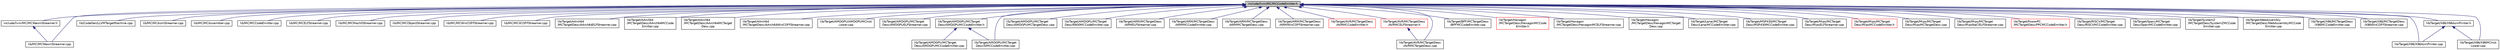 digraph "include/llvm/MC/MCCodeEmitter.h"
{
 // LATEX_PDF_SIZE
  bgcolor="transparent";
  edge [fontname="Helvetica",fontsize="10",labelfontname="Helvetica",labelfontsize="10"];
  node [fontname="Helvetica",fontsize="10",shape="box"];
  Node1 [label="include/llvm/MC/MCCodeEmitter.h",height=0.2,width=0.4,color="black", fillcolor="grey75", style="filled", fontcolor="black",tooltip=" "];
  Node1 -> Node2 [dir="back",color="midnightblue",fontsize="10",style="solid",fontname="Helvetica"];
  Node2 [label="include/llvm/MC/MCWasmStreamer.h",height=0.2,width=0.4,color="black",URL="$MCWasmStreamer_8h.html",tooltip=" "];
  Node2 -> Node3 [dir="back",color="midnightblue",fontsize="10",style="solid",fontname="Helvetica"];
  Node3 [label="lib/MC/MCWasmStreamer.cpp",height=0.2,width=0.4,color="black",URL="$MCWasmStreamer_8cpp.html",tooltip=" "];
  Node1 -> Node4 [dir="back",color="midnightblue",fontsize="10",style="solid",fontname="Helvetica"];
  Node4 [label="lib/CodeGen/LLVMTargetMachine.cpp",height=0.2,width=0.4,color="black",URL="$LLVMTargetMachine_8cpp.html",tooltip=" "];
  Node1 -> Node5 [dir="back",color="midnightblue",fontsize="10",style="solid",fontname="Helvetica"];
  Node5 [label="lib/MC/MCAsmStreamer.cpp",height=0.2,width=0.4,color="black",URL="$MCAsmStreamer_8cpp.html",tooltip=" "];
  Node1 -> Node6 [dir="back",color="midnightblue",fontsize="10",style="solid",fontname="Helvetica"];
  Node6 [label="lib/MC/MCAssembler.cpp",height=0.2,width=0.4,color="black",URL="$MCAssembler_8cpp.html",tooltip=" "];
  Node1 -> Node7 [dir="back",color="midnightblue",fontsize="10",style="solid",fontname="Helvetica"];
  Node7 [label="lib/MC/MCCodeEmitter.cpp",height=0.2,width=0.4,color="black",URL="$MCCodeEmitter_8cpp.html",tooltip=" "];
  Node1 -> Node8 [dir="back",color="midnightblue",fontsize="10",style="solid",fontname="Helvetica"];
  Node8 [label="lib/MC/MCELFStreamer.cpp",height=0.2,width=0.4,color="black",URL="$MCELFStreamer_8cpp.html",tooltip=" "];
  Node1 -> Node9 [dir="back",color="midnightblue",fontsize="10",style="solid",fontname="Helvetica"];
  Node9 [label="lib/MC/MCMachOStreamer.cpp",height=0.2,width=0.4,color="black",URL="$MCMachOStreamer_8cpp.html",tooltip=" "];
  Node1 -> Node10 [dir="back",color="midnightblue",fontsize="10",style="solid",fontname="Helvetica"];
  Node10 [label="lib/MC/MCObjectStreamer.cpp",height=0.2,width=0.4,color="black",URL="$MCObjectStreamer_8cpp.html",tooltip=" "];
  Node1 -> Node3 [dir="back",color="midnightblue",fontsize="10",style="solid",fontname="Helvetica"];
  Node1 -> Node11 [dir="back",color="midnightblue",fontsize="10",style="solid",fontname="Helvetica"];
  Node11 [label="lib/MC/MCWinCOFFStreamer.cpp",height=0.2,width=0.4,color="black",URL="$MCWinCOFFStreamer_8cpp.html",tooltip=" "];
  Node1 -> Node12 [dir="back",color="midnightblue",fontsize="10",style="solid",fontname="Helvetica"];
  Node12 [label="lib/MC/MCXCOFFStreamer.cpp",height=0.2,width=0.4,color="black",URL="$MCXCOFFStreamer_8cpp.html",tooltip=" "];
  Node1 -> Node13 [dir="back",color="midnightblue",fontsize="10",style="solid",fontname="Helvetica"];
  Node13 [label="lib/Target/AArch64\l/MCTargetDesc/AArch64ELFStreamer.cpp",height=0.2,width=0.4,color="black",URL="$AArch64ELFStreamer_8cpp.html",tooltip=" "];
  Node1 -> Node14 [dir="back",color="midnightblue",fontsize="10",style="solid",fontname="Helvetica"];
  Node14 [label="lib/Target/AArch64\l/MCTargetDesc/AArch64MCCode\lEmitter.cpp",height=0.2,width=0.4,color="black",URL="$AArch64MCCodeEmitter_8cpp.html",tooltip=" "];
  Node1 -> Node15 [dir="back",color="midnightblue",fontsize="10",style="solid",fontname="Helvetica"];
  Node15 [label="lib/Target/AArch64\l/MCTargetDesc/AArch64MCTarget\lDesc.cpp",height=0.2,width=0.4,color="black",URL="$AArch64MCTargetDesc_8cpp.html",tooltip=" "];
  Node1 -> Node16 [dir="back",color="midnightblue",fontsize="10",style="solid",fontname="Helvetica"];
  Node16 [label="lib/Target/AArch64\l/MCTargetDesc/AArch64WinCOFFStreamer.cpp",height=0.2,width=0.4,color="black",URL="$AArch64WinCOFFStreamer_8cpp.html",tooltip=" "];
  Node1 -> Node17 [dir="back",color="midnightblue",fontsize="10",style="solid",fontname="Helvetica"];
  Node17 [label="lib/Target/AMDGPU/AMDGPUMCInst\lLower.cpp",height=0.2,width=0.4,color="black",URL="$AMDGPUMCInstLower_8cpp.html",tooltip="Code to lower AMDGPU MachineInstrs to their corresponding MCInst."];
  Node1 -> Node18 [dir="back",color="midnightblue",fontsize="10",style="solid",fontname="Helvetica"];
  Node18 [label="lib/Target/AMDGPU/MCTarget\lDesc/AMDGPUELFStreamer.cpp",height=0.2,width=0.4,color="black",URL="$AMDGPUELFStreamer_8cpp.html",tooltip=" "];
  Node1 -> Node19 [dir="back",color="midnightblue",fontsize="10",style="solid",fontname="Helvetica"];
  Node19 [label="lib/Target/AMDGPU/MCTarget\lDesc/AMDGPUMCCodeEmitter.h",height=0.2,width=0.4,color="black",URL="$AMDGPUMCCodeEmitter_8h.html",tooltip="CodeEmitter interface for R600 and SI codegen."];
  Node19 -> Node20 [dir="back",color="midnightblue",fontsize="10",style="solid",fontname="Helvetica"];
  Node20 [label="lib/Target/AMDGPU/MCTarget\lDesc/AMDGPUMCCodeEmitter.cpp",height=0.2,width=0.4,color="black",URL="$AMDGPUMCCodeEmitter_8cpp.html",tooltip="CodeEmitter interface for R600 and SI codegen."];
  Node19 -> Node21 [dir="back",color="midnightblue",fontsize="10",style="solid",fontname="Helvetica"];
  Node21 [label="lib/Target/AMDGPU/MCTarget\lDesc/SIMCCodeEmitter.cpp",height=0.2,width=0.4,color="black",URL="$SIMCCodeEmitter_8cpp.html",tooltip="The SI code emitter produces machine code that can be executed directly on the GPU device."];
  Node1 -> Node22 [dir="back",color="midnightblue",fontsize="10",style="solid",fontname="Helvetica"];
  Node22 [label="lib/Target/AMDGPU/MCTarget\lDesc/AMDGPUMCTargetDesc.cpp",height=0.2,width=0.4,color="black",URL="$AMDGPUMCTargetDesc_8cpp.html",tooltip="This file provides AMDGPU specific target descriptions."];
  Node1 -> Node23 [dir="back",color="midnightblue",fontsize="10",style="solid",fontname="Helvetica"];
  Node23 [label="lib/Target/AMDGPU/MCTarget\lDesc/R600MCCodeEmitter.cpp",height=0.2,width=0.4,color="black",URL="$R600MCCodeEmitter_8cpp.html",tooltip="The R600 code emitter produces machine code that can be executed directly on the GPU device."];
  Node1 -> Node21 [dir="back",color="midnightblue",fontsize="10",style="solid",fontname="Helvetica"];
  Node1 -> Node24 [dir="back",color="midnightblue",fontsize="10",style="solid",fontname="Helvetica"];
  Node24 [label="lib/Target/ARM/MCTargetDesc\l/ARMELFStreamer.cpp",height=0.2,width=0.4,color="black",URL="$ARMELFStreamer_8cpp.html",tooltip=" "];
  Node1 -> Node25 [dir="back",color="midnightblue",fontsize="10",style="solid",fontname="Helvetica"];
  Node25 [label="lib/Target/ARM/MCTargetDesc\l/ARMMCCodeEmitter.cpp",height=0.2,width=0.4,color="black",URL="$ARMMCCodeEmitter_8cpp.html",tooltip=" "];
  Node1 -> Node26 [dir="back",color="midnightblue",fontsize="10",style="solid",fontname="Helvetica"];
  Node26 [label="lib/Target/ARM/MCTargetDesc\l/ARMMCTargetDesc.cpp",height=0.2,width=0.4,color="black",URL="$ARMMCTargetDesc_8cpp.html",tooltip=" "];
  Node1 -> Node27 [dir="back",color="midnightblue",fontsize="10",style="solid",fontname="Helvetica"];
  Node27 [label="lib/Target/ARM/MCTargetDesc\l/ARMWinCOFFStreamer.cpp",height=0.2,width=0.4,color="black",URL="$ARMWinCOFFStreamer_8cpp.html",tooltip=" "];
  Node1 -> Node28 [dir="back",color="midnightblue",fontsize="10",style="solid",fontname="Helvetica"];
  Node28 [label="lib/Target/AVR/MCTargetDesc\l/AVRMCCodeEmitter.h",height=0.2,width=0.4,color="red",URL="$AVRMCCodeEmitter_8h.html",tooltip=" "];
  Node1 -> Node30 [dir="back",color="midnightblue",fontsize="10",style="solid",fontname="Helvetica"];
  Node30 [label="lib/Target/AVR/MCTargetDesc\l/AVRMCELFStreamer.h",height=0.2,width=0.4,color="red",URL="$AVRMCELFStreamer_8h.html",tooltip=" "];
  Node30 -> Node33 [dir="back",color="midnightblue",fontsize="10",style="solid",fontname="Helvetica"];
  Node33 [label="lib/Target/AVR/MCTargetDesc\l/AVRMCTargetDesc.cpp",height=0.2,width=0.4,color="black",URL="$AVRMCTargetDesc_8cpp.html",tooltip=" "];
  Node1 -> Node33 [dir="back",color="midnightblue",fontsize="10",style="solid",fontname="Helvetica"];
  Node1 -> Node34 [dir="back",color="midnightblue",fontsize="10",style="solid",fontname="Helvetica"];
  Node34 [label="lib/Target/BPF/MCTargetDesc\l/BPFMCCodeEmitter.cpp",height=0.2,width=0.4,color="black",URL="$BPFMCCodeEmitter_8cpp.html",tooltip=" "];
  Node1 -> Node35 [dir="back",color="midnightblue",fontsize="10",style="solid",fontname="Helvetica"];
  Node35 [label="lib/Target/Hexagon\l/MCTargetDesc/HexagonMCCode\lEmitter.h",height=0.2,width=0.4,color="red",URL="$HexagonMCCodeEmitter_8h.html",tooltip="Definition for classes that emit Hexagon machine code from MCInsts."];
  Node1 -> Node38 [dir="back",color="midnightblue",fontsize="10",style="solid",fontname="Helvetica"];
  Node38 [label="lib/Target/Hexagon\l/MCTargetDesc/HexagonMCELFStreamer.cpp",height=0.2,width=0.4,color="black",URL="$HexagonMCELFStreamer_8cpp.html",tooltip=" "];
  Node1 -> Node39 [dir="back",color="midnightblue",fontsize="10",style="solid",fontname="Helvetica"];
  Node39 [label="lib/Target/Hexagon\l/MCTargetDesc/HexagonMCTarget\lDesc.cpp",height=0.2,width=0.4,color="black",URL="$HexagonMCTargetDesc_8cpp.html",tooltip=" "];
  Node1 -> Node40 [dir="back",color="midnightblue",fontsize="10",style="solid",fontname="Helvetica"];
  Node40 [label="lib/Target/Lanai/MCTarget\lDesc/LanaiMCCodeEmitter.cpp",height=0.2,width=0.4,color="black",URL="$LanaiMCCodeEmitter_8cpp.html",tooltip=" "];
  Node1 -> Node41 [dir="back",color="midnightblue",fontsize="10",style="solid",fontname="Helvetica"];
  Node41 [label="lib/Target/MSP430/MCTarget\lDesc/MSP430MCCodeEmitter.cpp",height=0.2,width=0.4,color="black",URL="$MSP430MCCodeEmitter_8cpp.html",tooltip=" "];
  Node1 -> Node42 [dir="back",color="midnightblue",fontsize="10",style="solid",fontname="Helvetica"];
  Node42 [label="lib/Target/Mips/MCTarget\lDesc/MipsELFStreamer.cpp",height=0.2,width=0.4,color="black",URL="$MipsELFStreamer_8cpp.html",tooltip=" "];
  Node1 -> Node43 [dir="back",color="midnightblue",fontsize="10",style="solid",fontname="Helvetica"];
  Node43 [label="lib/Target/Mips/MCTarget\lDesc/MipsMCCodeEmitter.h",height=0.2,width=0.4,color="red",URL="$MipsMCCodeEmitter_8h.html",tooltip=" "];
  Node1 -> Node45 [dir="back",color="midnightblue",fontsize="10",style="solid",fontname="Helvetica"];
  Node45 [label="lib/Target/Mips/MCTarget\lDesc/MipsMCTargetDesc.cpp",height=0.2,width=0.4,color="black",URL="$MipsMCTargetDesc_8cpp.html",tooltip=" "];
  Node1 -> Node46 [dir="back",color="midnightblue",fontsize="10",style="solid",fontname="Helvetica"];
  Node46 [label="lib/Target/Mips/MCTarget\lDesc/MipsNaClELFStreamer.cpp",height=0.2,width=0.4,color="black",URL="$MipsNaClELFStreamer_8cpp.html",tooltip=" "];
  Node1 -> Node47 [dir="back",color="midnightblue",fontsize="10",style="solid",fontname="Helvetica"];
  Node47 [label="lib/Target/PowerPC\l/MCTargetDesc/PPCMCCodeEmitter.h",height=0.2,width=0.4,color="red",URL="$PPCMCCodeEmitter_8h.html",tooltip=" "];
  Node1 -> Node49 [dir="back",color="midnightblue",fontsize="10",style="solid",fontname="Helvetica"];
  Node49 [label="lib/Target/RISCV/MCTarget\lDesc/RISCVMCCodeEmitter.cpp",height=0.2,width=0.4,color="black",URL="$RISCVMCCodeEmitter_8cpp.html",tooltip=" "];
  Node1 -> Node50 [dir="back",color="midnightblue",fontsize="10",style="solid",fontname="Helvetica"];
  Node50 [label="lib/Target/Sparc/MCTarget\lDesc/SparcMCCodeEmitter.cpp",height=0.2,width=0.4,color="black",URL="$SparcMCCodeEmitter_8cpp.html",tooltip=" "];
  Node1 -> Node51 [dir="back",color="midnightblue",fontsize="10",style="solid",fontname="Helvetica"];
  Node51 [label="lib/Target/SystemZ\l/MCTargetDesc/SystemZMCCode\lEmitter.cpp",height=0.2,width=0.4,color="black",URL="$SystemZMCCodeEmitter_8cpp.html",tooltip=" "];
  Node1 -> Node52 [dir="back",color="midnightblue",fontsize="10",style="solid",fontname="Helvetica"];
  Node52 [label="lib/Target/WebAssembly\l/MCTargetDesc/WebAssemblyMCCode\lEmitter.cpp",height=0.2,width=0.4,color="black",URL="$WebAssemblyMCCodeEmitter_8cpp.html",tooltip="This file implements the WebAssemblyMCCodeEmitter class."];
  Node1 -> Node53 [dir="back",color="midnightblue",fontsize="10",style="solid",fontname="Helvetica"];
  Node53 [label="lib/Target/X86/MCTargetDesc\l/X86MCCodeEmitter.cpp",height=0.2,width=0.4,color="black",URL="$X86MCCodeEmitter_8cpp.html",tooltip=" "];
  Node1 -> Node54 [dir="back",color="midnightblue",fontsize="10",style="solid",fontname="Helvetica"];
  Node54 [label="lib/Target/X86/MCTargetDesc\l/X86WinCOFFStreamer.cpp",height=0.2,width=0.4,color="black",URL="$X86WinCOFFStreamer_8cpp.html",tooltip=" "];
  Node1 -> Node55 [dir="back",color="midnightblue",fontsize="10",style="solid",fontname="Helvetica"];
  Node55 [label="lib/Target/X86/X86AsmPrinter.cpp",height=0.2,width=0.4,color="black",URL="$X86AsmPrinter_8cpp.html",tooltip=" "];
  Node1 -> Node56 [dir="back",color="midnightblue",fontsize="10",style="solid",fontname="Helvetica"];
  Node56 [label="lib/Target/X86/X86AsmPrinter.h",height=0.2,width=0.4,color="black",URL="$X86AsmPrinter_8h.html",tooltip=" "];
  Node56 -> Node55 [dir="back",color="midnightblue",fontsize="10",style="solid",fontname="Helvetica"];
  Node56 -> Node57 [dir="back",color="midnightblue",fontsize="10",style="solid",fontname="Helvetica"];
  Node57 [label="lib/Target/X86/X86MCInst\lLower.cpp",height=0.2,width=0.4,color="black",URL="$X86MCInstLower_8cpp.html",tooltip=" "];
  Node1 -> Node57 [dir="back",color="midnightblue",fontsize="10",style="solid",fontname="Helvetica"];
}
